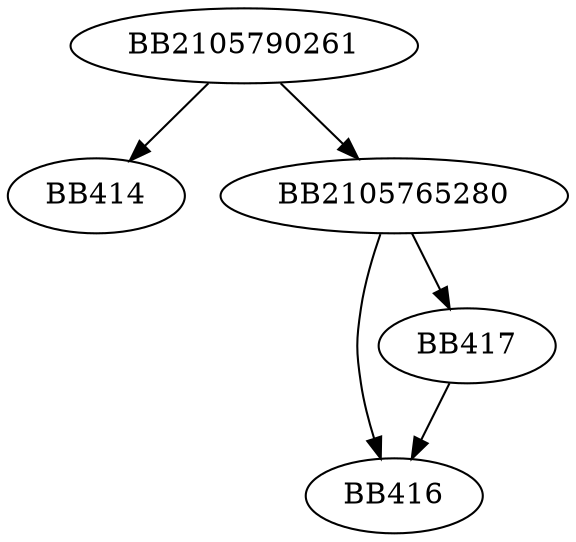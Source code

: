 digraph G{
	BB2105790261->BB414;
	BB2105790261->BB2105765280;
	BB2105765280->BB416;
	BB2105765280->BB417;
	BB417->BB416;
}
